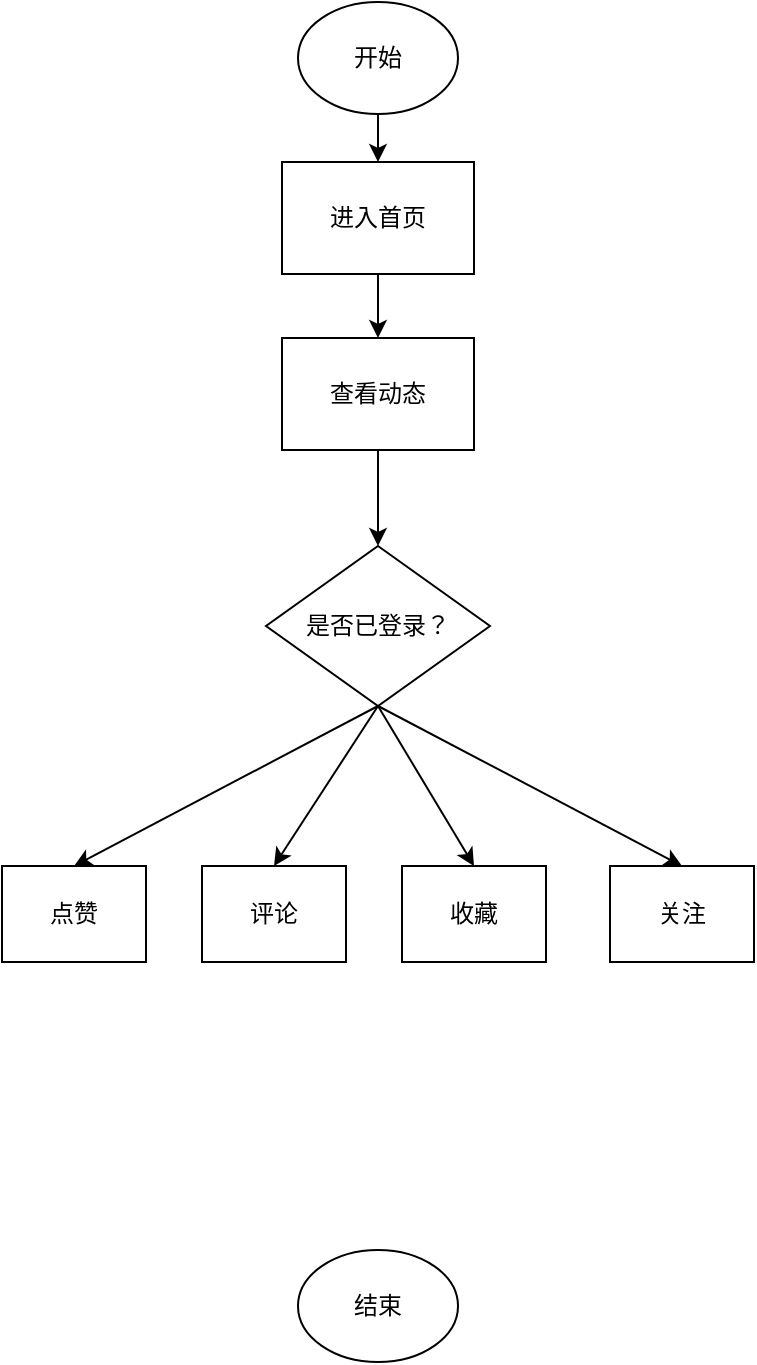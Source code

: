 <mxfile>
    <diagram id="9diC8L49yvYmecdLorfI" name="Page-1">
        <mxGraphModel dx="810" dy="575" grid="1" gridSize="8" guides="1" tooltips="1" connect="1" arrows="1" fold="1" page="1" pageScale="1" pageWidth="827" pageHeight="1169" math="0" shadow="0">
            <root>
                <mxCell id="0"/>
                <mxCell id="1" parent="0"/>
                <mxCell id="11" style="edgeStyle=none;html=1;exitX=0.5;exitY=1;exitDx=0;exitDy=0;entryX=0.5;entryY=0;entryDx=0;entryDy=0;" edge="1" parent="1" source="6" target="8">
                    <mxGeometry relative="1" as="geometry"/>
                </mxCell>
                <mxCell id="6" value="开始" style="ellipse;whiteSpace=wrap;html=1;" vertex="1" parent="1">
                    <mxGeometry x="288" y="32" width="80" height="56" as="geometry"/>
                </mxCell>
                <mxCell id="7" value="结束" style="ellipse;whiteSpace=wrap;html=1;" vertex="1" parent="1">
                    <mxGeometry x="288" y="656" width="80" height="56" as="geometry"/>
                </mxCell>
                <mxCell id="12" style="edgeStyle=none;html=1;exitX=0.5;exitY=1;exitDx=0;exitDy=0;entryX=0.5;entryY=0;entryDx=0;entryDy=0;" edge="1" parent="1" source="8" target="9">
                    <mxGeometry relative="1" as="geometry"/>
                </mxCell>
                <mxCell id="8" value="进入首页" style="rounded=0;whiteSpace=wrap;html=1;" vertex="1" parent="1">
                    <mxGeometry x="280" y="112" width="96" height="56" as="geometry"/>
                </mxCell>
                <mxCell id="33" value="" style="edgeStyle=none;html=1;" edge="1" parent="1" source="9" target="21">
                    <mxGeometry relative="1" as="geometry"/>
                </mxCell>
                <mxCell id="9" value="查看动态" style="rounded=0;whiteSpace=wrap;html=1;" vertex="1" parent="1">
                    <mxGeometry x="280" y="200" width="96" height="56" as="geometry"/>
                </mxCell>
                <mxCell id="15" value="点赞" style="rounded=0;whiteSpace=wrap;html=1;" vertex="1" parent="1">
                    <mxGeometry x="140" y="464" width="72" height="48" as="geometry"/>
                </mxCell>
                <mxCell id="16" value="评论" style="rounded=0;whiteSpace=wrap;html=1;" vertex="1" parent="1">
                    <mxGeometry x="240" y="464" width="72" height="48" as="geometry"/>
                </mxCell>
                <mxCell id="17" value="收藏" style="rounded=0;whiteSpace=wrap;html=1;" vertex="1" parent="1">
                    <mxGeometry x="340" y="464" width="72" height="48" as="geometry"/>
                </mxCell>
                <mxCell id="34" style="edgeStyle=none;html=1;exitX=0.5;exitY=1;exitDx=0;exitDy=0;entryX=0.5;entryY=0;entryDx=0;entryDy=0;" edge="1" parent="1" source="21" target="15">
                    <mxGeometry relative="1" as="geometry"/>
                </mxCell>
                <mxCell id="35" style="edgeStyle=none;html=1;exitX=0.5;exitY=1;exitDx=0;exitDy=0;entryX=0.5;entryY=0;entryDx=0;entryDy=0;" edge="1" parent="1" source="21" target="16">
                    <mxGeometry relative="1" as="geometry"/>
                </mxCell>
                <mxCell id="36" style="edgeStyle=none;html=1;exitX=0.5;exitY=1;exitDx=0;exitDy=0;entryX=0.5;entryY=0;entryDx=0;entryDy=0;" edge="1" parent="1" source="21" target="17">
                    <mxGeometry relative="1" as="geometry"/>
                </mxCell>
                <mxCell id="37" style="edgeStyle=none;html=1;exitX=0.5;exitY=1;exitDx=0;exitDy=0;entryX=0.5;entryY=0;entryDx=0;entryDy=0;" edge="1" parent="1" source="21" target="22">
                    <mxGeometry relative="1" as="geometry"/>
                </mxCell>
                <mxCell id="21" value="是否已登录？" style="rhombus;whiteSpace=wrap;html=1;" vertex="1" parent="1">
                    <mxGeometry x="272" y="304" width="112" height="80" as="geometry"/>
                </mxCell>
                <mxCell id="22" value="关注" style="rounded=0;whiteSpace=wrap;html=1;" vertex="1" parent="1">
                    <mxGeometry x="444" y="464" width="72" height="48" as="geometry"/>
                </mxCell>
            </root>
        </mxGraphModel>
    </diagram>
</mxfile>